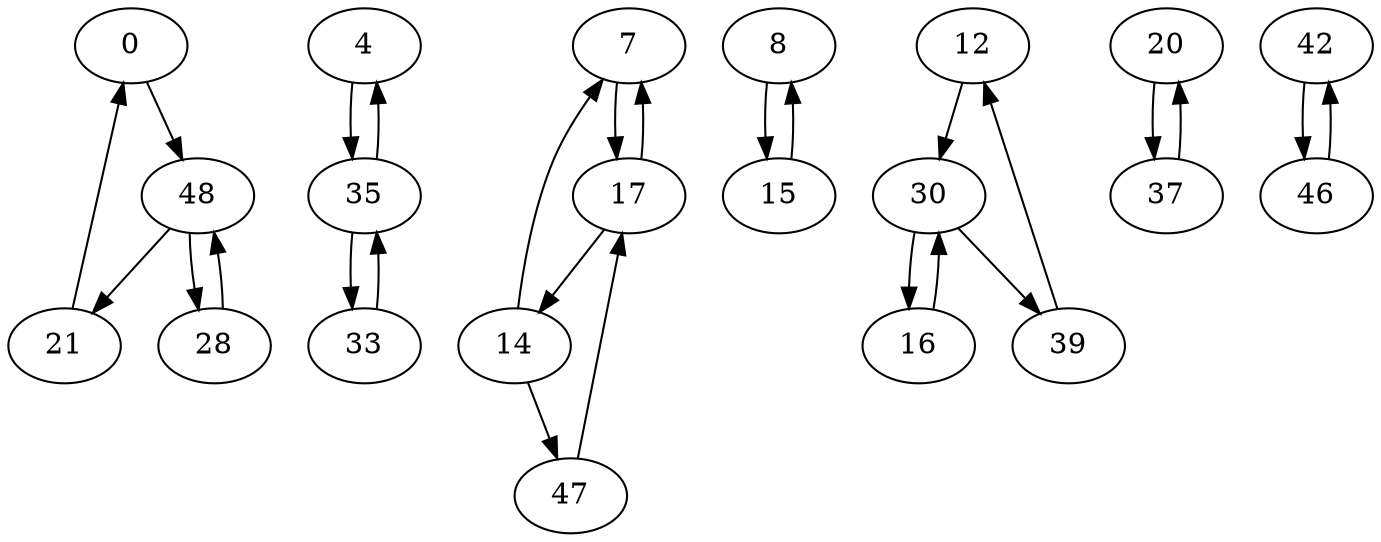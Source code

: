 digraph G {
  0 -> 48;
  4 -> 35;
  7 -> 17;
  8 -> 15;
  12 -> 30;
  14 -> 7;
  14 -> 47;
  15 -> 8;
  16 -> 30;
  17 -> 7;
  17 -> 14;
  20 -> 37;
  21 -> 0;
  28 -> 48;
  30 -> 16;
  30 -> 39;
  33 -> 35;
  35 -> 4;
  35 -> 33;
  37 -> 20;
  39 -> 12;
  42 -> 46;
  46 -> 42;
  47 -> 17;
  48 -> 21;
  48 -> 28;
}